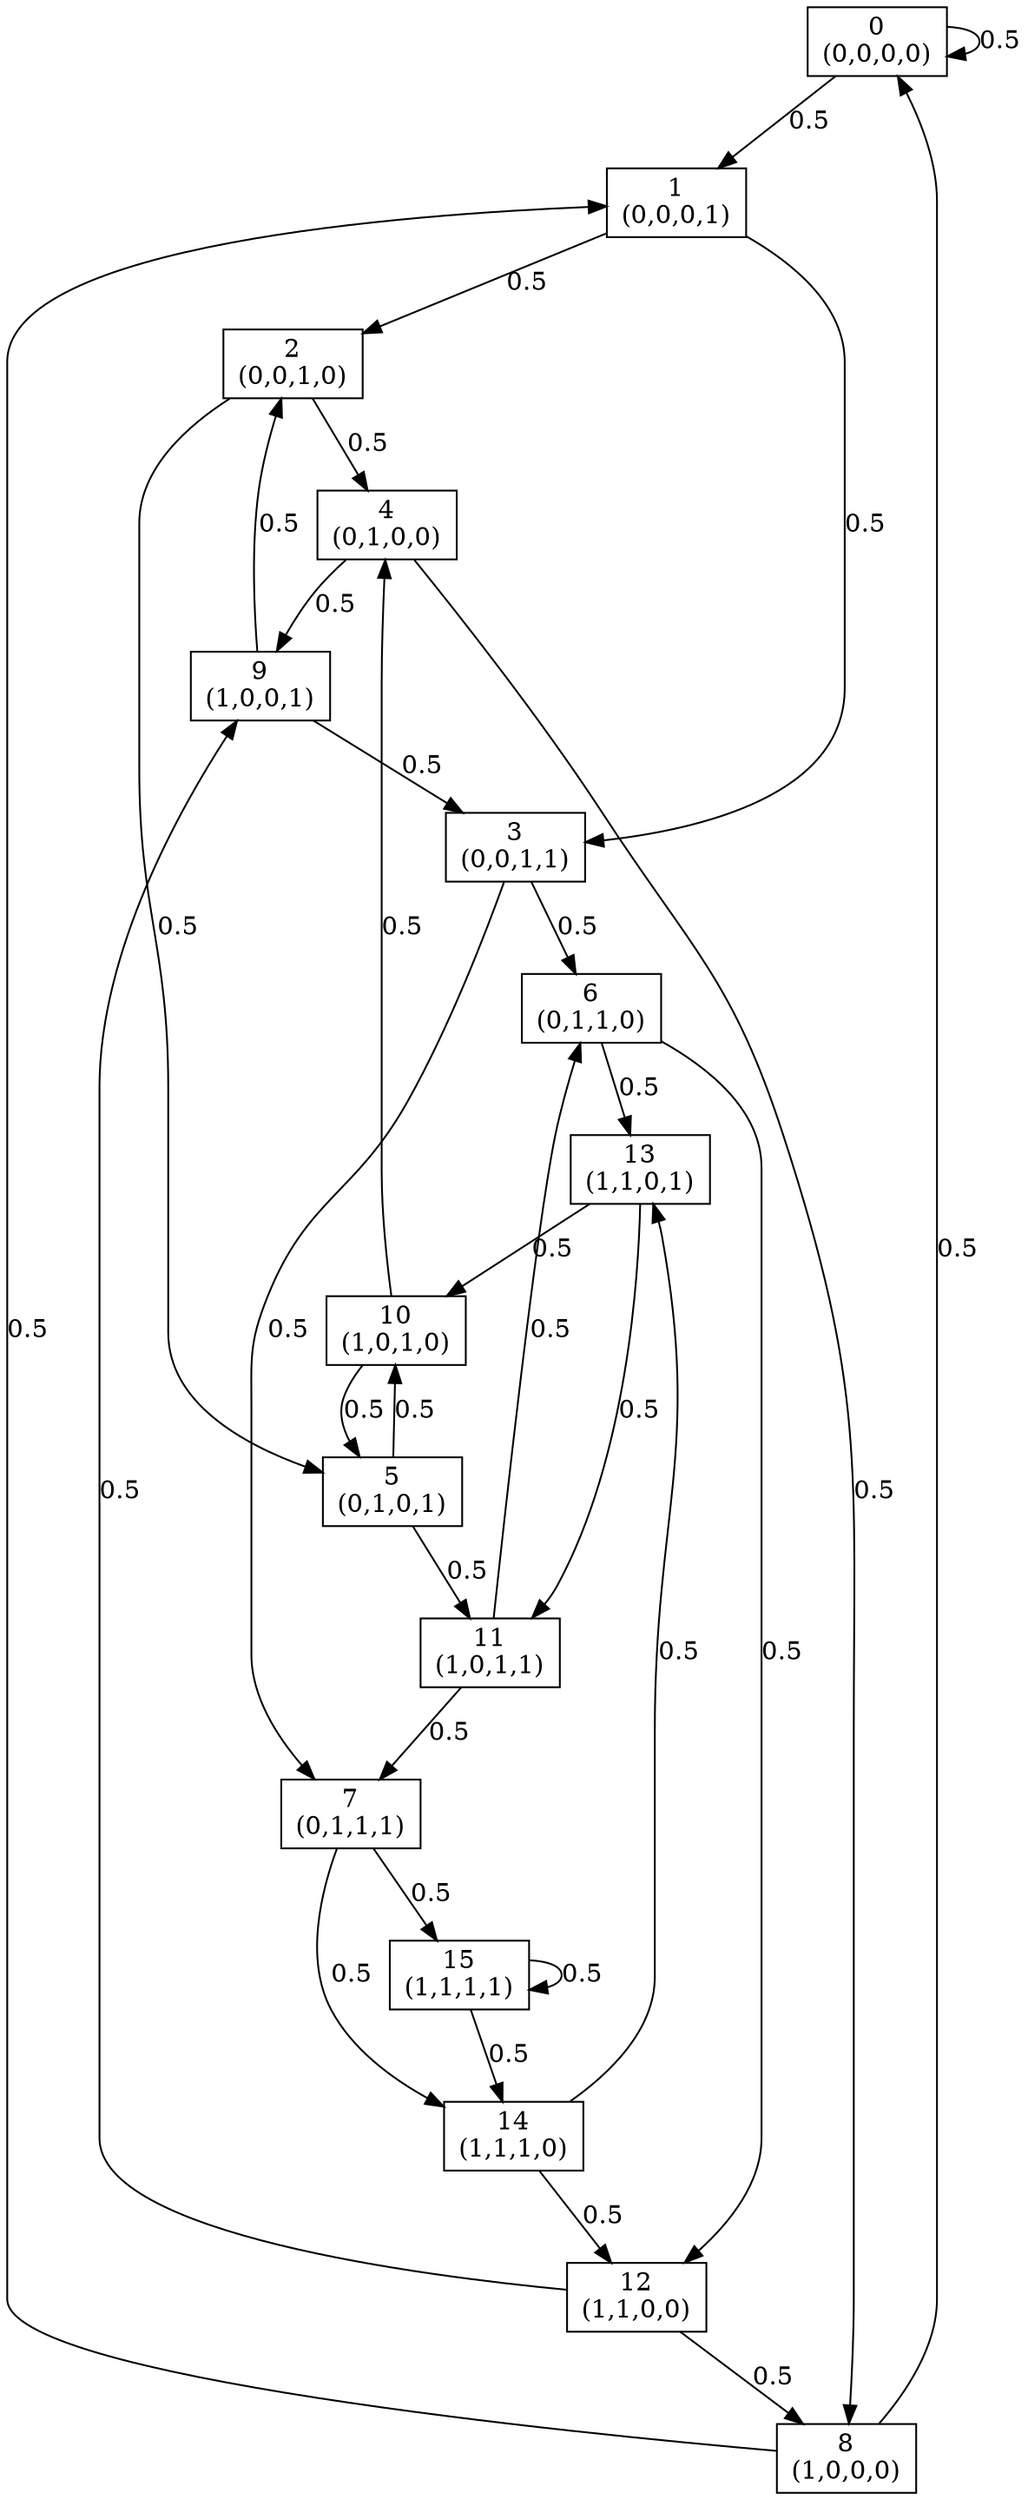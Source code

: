 digraph P {
node [shape=box];
0 -> 0 [ label="0.5" ];
0 -> 1 [ label="0.5" ];
1 -> 2 [ label="0.5" ];
1 -> 3 [ label="0.5" ];
2 -> 4 [ label="0.5" ];
2 -> 5 [ label="0.5" ];
3 -> 6 [ label="0.5" ];
3 -> 7 [ label="0.5" ];
4 -> 8 [ label="0.5" ];
4 -> 9 [ label="0.5" ];
5 -> 10 [ label="0.5" ];
5 -> 11 [ label="0.5" ];
6 -> 12 [ label="0.5" ];
6 -> 13 [ label="0.5" ];
7 -> 14 [ label="0.5" ];
7 -> 15 [ label="0.5" ];
8 -> 0 [ label="0.5" ];
8 -> 1 [ label="0.5" ];
9 -> 2 [ label="0.5" ];
9 -> 3 [ label="0.5" ];
10 -> 4 [ label="0.5" ];
10 -> 5 [ label="0.5" ];
11 -> 6 [ label="0.5" ];
11 -> 7 [ label="0.5" ];
12 -> 8 [ label="0.5" ];
12 -> 9 [ label="0.5" ];
13 -> 10 [ label="0.5" ];
13 -> 11 [ label="0.5" ];
14 -> 12 [ label="0.5" ];
14 -> 13 [ label="0.5" ];
15 -> 14 [ label="0.5" ];
15 -> 15 [ label="0.5" ];
0 [label="0\n(0,0,0,0)"];
1 [label="1\n(0,0,0,1)"];
2 [label="2\n(0,0,1,0)"];
3 [label="3\n(0,0,1,1)"];
4 [label="4\n(0,1,0,0)"];
5 [label="5\n(0,1,0,1)"];
6 [label="6\n(0,1,1,0)"];
7 [label="7\n(0,1,1,1)"];
8 [label="8\n(1,0,0,0)"];
9 [label="9\n(1,0,0,1)"];
10 [label="10\n(1,0,1,0)"];
11 [label="11\n(1,0,1,1)"];
12 [label="12\n(1,1,0,0)"];
13 [label="13\n(1,1,0,1)"];
14 [label="14\n(1,1,1,0)"];
15 [label="15\n(1,1,1,1)"];
}
